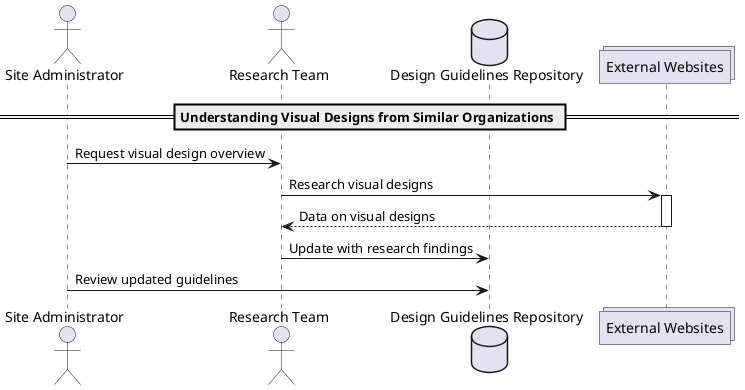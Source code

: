 @startuml
actor "Site Administrator" as admin
actor "Research Team" as team
database "Design Guidelines Repository" as repo
collections "External Websites" as sites

== Understanding Visual Designs from Similar Organizations ==

admin -> team : Request visual design overview
team -> sites : Research visual designs
activate sites
sites --> team : Data on visual designs
deactivate sites
team -> repo : Update with research findings
admin -> repo : Review updated guidelines

@enduml